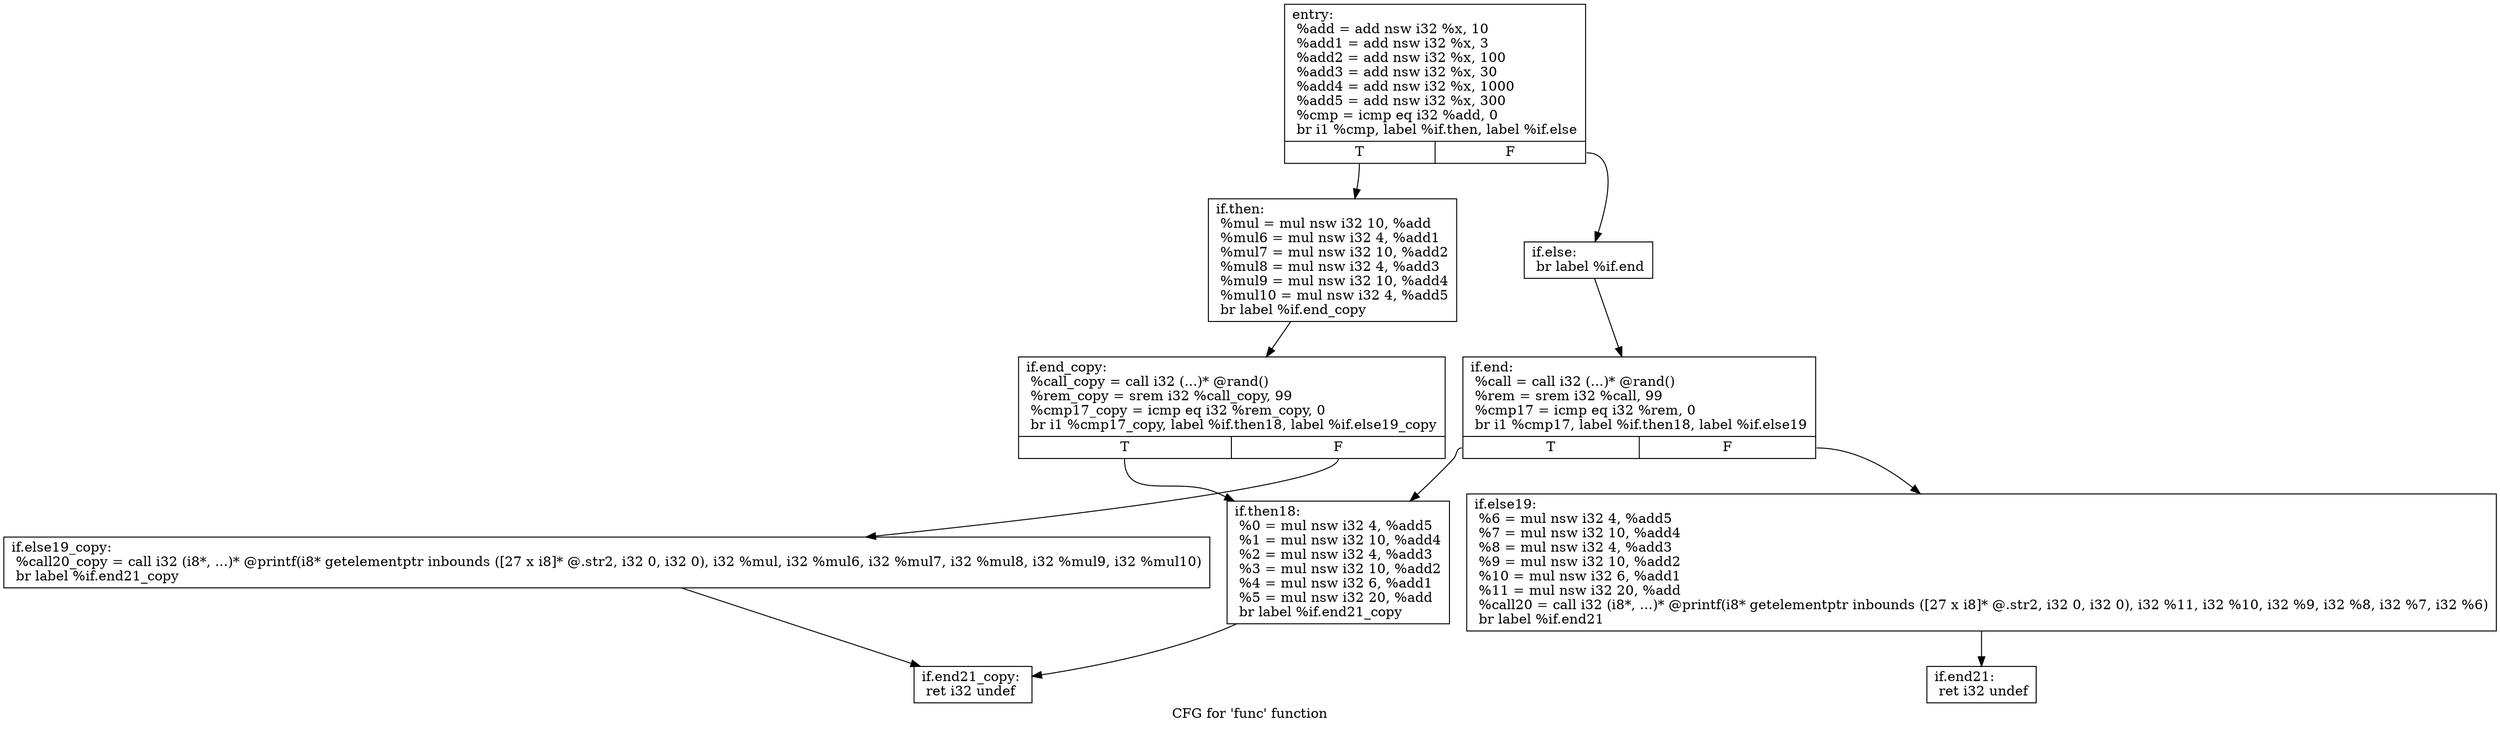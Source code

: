digraph "CFG for 'func' function" {
	label="CFG for 'func' function";

	Node0x1581100 [shape=record,label="{entry:\l  %add = add nsw i32 %x, 10\l  %add1 = add nsw i32 %x, 3\l  %add2 = add nsw i32 %x, 100\l  %add3 = add nsw i32 %x, 30\l  %add4 = add nsw i32 %x, 1000\l  %add5 = add nsw i32 %x, 300\l  %cmp = icmp eq i32 %add, 0\l  br i1 %cmp, label %if.then, label %if.else\l|{<s0>T|<s1>F}}"];
	Node0x1581100:s0 -> Node0x1581160;
	Node0x1581100:s1 -> Node0x1581590;
	Node0x1581160 [shape=record,label="{if.then:                                          \l  %mul = mul nsw i32 10, %add\l  %mul6 = mul nsw i32 4, %add1\l  %mul7 = mul nsw i32 10, %add2\l  %mul8 = mul nsw i32 4, %add3\l  %mul9 = mul nsw i32 10, %add4\l  %mul10 = mul nsw i32 4, %add5\l  br label %if.end_copy\l}"];
	Node0x1581160 -> Node0x1581770;
	Node0x1581590 [shape=record,label="{if.else:                                          \l  br label %if.end\l}"];
	Node0x1581590 -> Node0x15815f0;
	Node0x15815f0 [shape=record,label="{if.end:                                           \l  %call = call i32 (...)* @rand()\l  %rem = srem i32 %call, 99\l  %cmp17 = icmp eq i32 %rem, 0\l  br i1 %cmp17, label %if.then18, label %if.else19\l|{<s0>T|<s1>F}}"];
	Node0x15815f0:s0 -> Node0x1581650;
	Node0x15815f0:s1 -> Node0x15816b0;
	Node0x1581650 [shape=record,label="{if.then18:                                        \l  %0 = mul nsw i32 4, %add5\l  %1 = mul nsw i32 10, %add4\l  %2 = mul nsw i32 4, %add3\l  %3 = mul nsw i32 10, %add2\l  %4 = mul nsw i32 6, %add1\l  %5 = mul nsw i32 20, %add\l  br label %if.end21_copy\l}"];
	Node0x1581650 -> Node0x1581830;
	Node0x15816b0 [shape=record,label="{if.else19:                                        \l  %6 = mul nsw i32 4, %add5\l  %7 = mul nsw i32 10, %add4\l  %8 = mul nsw i32 4, %add3\l  %9 = mul nsw i32 10, %add2\l  %10 = mul nsw i32 6, %add1\l  %11 = mul nsw i32 20, %add\l  %call20 = call i32 (i8*, ...)* @printf(i8* getelementptr inbounds ([27 x i8]* @.str2, i32 0, i32 0), i32 %11, i32 %10, i32 %9, i32 %8, i32 %7, i32 %6)\l  br label %if.end21\l}"];
	Node0x15816b0 -> Node0x1581710;
	Node0x1581710 [shape=record,label="{if.end21:                                         \l  ret i32 undef\l}"];
	Node0x1581770 [shape=record,label="{if.end_copy:                                      \l  %call_copy = call i32 (...)* @rand()\l  %rem_copy = srem i32 %call_copy, 99\l  %cmp17_copy = icmp eq i32 %rem_copy, 0\l  br i1 %cmp17_copy, label %if.then18, label %if.else19_copy\l|{<s0>T|<s1>F}}"];
	Node0x1581770:s0 -> Node0x1581650;
	Node0x1581770:s1 -> Node0x15817d0;
	Node0x15817d0 [shape=record,label="{if.else19_copy:                                   \l  %call20_copy = call i32 (i8*, ...)* @printf(i8* getelementptr inbounds ([27 x i8]* @.str2, i32 0, i32 0), i32 %mul, i32 %mul6, i32 %mul7, i32 %mul8, i32 %mul9, i32 %mul10)\l  br label %if.end21_copy\l}"];
	Node0x15817d0 -> Node0x1581830;
	Node0x1581830 [shape=record,label="{if.end21_copy:                                    \l  ret i32 undef\l}"];
}
